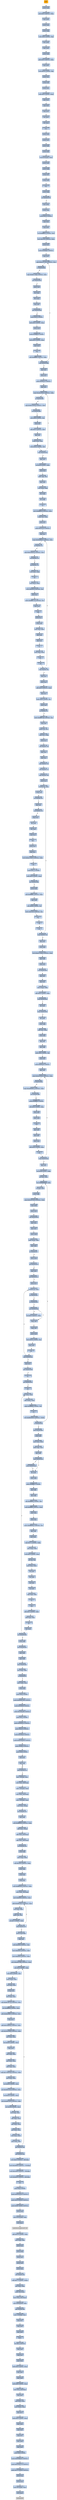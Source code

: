 digraph G {
node[shape=rectangle,style=filled,fillcolor=lightsteelblue,color=lightsteelblue]
bgcolor="transparent"
a0x00561639clc_[label="start\nclc ",fillcolor="orange",color="lightgrey"];
a0x0056163apushl_edx[label="0x0056163a\npushl %edx"];
a0x0056163bsubl_0x0UINT32_esp[label="0x0056163b\nsubl $0x0<UINT32>, %esp"];
a0x00561641popl_edx[label="0x00561641\npopl %edx"];
a0x00561642pushl_eax[label="0x00561642\npushl %eax"];
a0x00561643pushl_ebp[label="0x00561643\npushl %ebp"];
a0x00561644subw_0x0UINT8_bp[label="0x00561644\nsubw $0x0<UINT8>, %bp"];
a0x00561648popl_ebp[label="0x00561648\npopl %ebp"];
a0x00561649popl_eax[label="0x00561649\npopl %eax"];
a0x0056164apushl_ebx[label="0x0056164a\npushl %ebx"];
a0x0056164baddl_0x0UINT32_eax[label="0x0056164b\naddl $0x0<UINT32>, %eax"];
a0x00561650popl_ebx[label="0x00561650\npopl %ebx"];
a0x00561651rolw_0x30UINT8_bp[label="0x00561651\nrolw $0x30<UINT8>, %bp"];
a0x00561655pushl_ecx[label="0x00561655\npushl %ecx"];
a0x00561656pushl_edi[label="0x00561656\npushl %edi"];
a0x00561657pushl_ecx[label="0x00561657\npushl %ecx"];
a0x00561658addl_0x0UINT8_esp[label="0x00561658\naddl $0x0<UINT8>, %esp"];
a0x0056165bpopl_ecx[label="0x0056165b\npopl %ecx"];
a0x0056165cpopl_edi[label="0x0056165c\npopl %edi"];
a0x0056165dpopl_ecx[label="0x0056165d\npopl %ecx"];
a0x0056165eincl_ecx[label="0x0056165e\nincl %ecx"];
a0x0056165fdecl_ecx[label="0x0056165f\ndecl %ecx"];
a0x00561660cmc_[label="0x00561660\ncmc "];
a0x00561661pushl_eax[label="0x00561661\npushl %eax"];
a0x00561662pushl_ecx[label="0x00561662\npushl %ecx"];
a0x00561663pushl_edx[label="0x00561663\npushl %edx"];
a0x00561664pushl_ebx[label="0x00561664\npushl %ebx"];
a0x00561665leal_0x10esp__eax[label="0x00561665\nleal 0x10(%esp), %eax"];
a0x00561669pushl_eax[label="0x00561669\npushl %eax"];
a0x0056166apushl_ebp[label="0x0056166a\npushl %ebp"];
a0x0056166bpushl_esi[label="0x0056166b\npushl %esi"];
a0x0056166cpushl_edi[label="0x0056166c\npushl %edi"];
a0x0056166dcmc_[label="0x0056166d\ncmc "];
a0x0056166epushl_ebp[label="0x0056166e\npushl %ebp"];
a0x0056166fjle_0x00561676[label="0x0056166f\njle 0x00561676"];
a0x00561676popl_ebp[label="0x00561676\npopl %ebp"];
a0x00561677pushl_edi[label="0x00561677\npushl %edi"];
a0x00561678pushl_0x32UINT8[label="0x00561678\npushl $0x32<UINT8>"];
a0x0056167apopl_edi[label="0x0056167a\npopl %edi"];
a0x0056167bpopl_edi[label="0x0056167b\npopl %edi"];
a0x0056167crorl_0xffffffc0UINT8_esi[label="0x0056167c\nrorl $0xffffffc0<UINT8>, %esi"];
a0x0056167fmovl_0x140UINT32_ecx[label="0x0056167f\nmovl $0x140<UINT32>, %ecx"];
a0x00561684pushl_ecx[label="0x00561684\npushl %ecx"];
a0x00561685pushl_0xb6f9dUINT32[label="0x00561685\npushl $0xb6f9d<UINT32>"];
a0x0056168apopl_ecx[label="0x0056168a\npopl %ecx"];
a0x0056168bcmpl_0xbc2e7104UINT32_ecx[label="0x0056168b\ncmpl $0xbc2e7104<UINT32>, %ecx"];
a0x00561691je_0x0056169b[label="0x00561691\nje 0x0056169b"];
a0x00561693cmpl_0xbfe1146bUINT32_ecx[label="0x00561693\ncmpl $0xbfe1146b<UINT32>, %ecx"];
a0x00561699jne_0x0056169c[label="0x00561699\njne 0x0056169c"];
a0x0056169cpushl_edi[label="0x0056169c\npushl %edi"];
a0x0056169dincl_esp[label="0x0056169d\nincl %esp"];
a0x0056169edecl_esp[label="0x0056169e\ndecl %esp"];
a0x0056169fpopl_edi[label="0x0056169f\npopl %edi"];
a0x005616a0jno_0x005616a9[label="0x005616a0\njno 0x005616a9"];
a0x005616a9pushl_0x32UINT8[label="0x005616a9\npushl $0x32<UINT8>"];
a0x005616abaddl_0x4UINT8_esp[label="0x005616ab\naddl $0x4<UINT8>, %esp"];
a0x005616aepushl_eax[label="0x005616ae\npushl %eax"];
a0x005616afpushl_0xffffffc0UINT8[label="0x005616af\npushl $0xffffffc0<UINT8>"];
a0x005616b1addl_0x4UINT8_esp[label="0x005616b1\naddl $0x4<UINT8>, %esp"];
a0x005616b4popl_eax[label="0x005616b4\npopl %eax"];
a0x005616b5cmc_[label="0x005616b5\ncmc "];
a0x005616b6andl_0xffffffffUINT32_eax[label="0x005616b6\nandl $0xffffffff<UINT32>, %eax"];
a0x005616bbloop_0x0056168b[label="0x005616bb\nloop 0x0056168b"];
a0x005616bdpopl_ecx[label="0x005616bd\npopl %ecx"];
a0x005616bepushl_ecx[label="0x005616be\npushl %ecx"];
a0x005616bfpushl_0x892ecUINT32[label="0x005616bf\npushl $0x892ec<UINT32>"];
a0x005616c4popl_ecx[label="0x005616c4\npopl %ecx"];
a0x005616c5cmpl_0xa8a1902aUINT32_ebp[label="0x005616c5\ncmpl $0xa8a1902a<UINT32>, %ebp"];
a0x005616cbje_0x005616d5[label="0x005616cb\nje 0x005616d5"];
a0x005616cdcmpl_0x8b145928UINT32_edi[label="0x005616cd\ncmpl $0x8b145928<UINT32>, %edi"];
a0x005616d3jne_0x005616d6[label="0x005616d3\njne 0x005616d6"];
a0x005616d6xorw_0x0UINT8_cx[label="0x005616d6\nxorw $0x0<UINT8>, %cx"];
a0x005616dapushl_esi[label="0x005616da\npushl %esi"];
a0x005616dbaddl_0x0UINT32_edi[label="0x005616db\naddl $0x0<UINT32>, %edi"];
a0x005616e1popl_esi[label="0x005616e1\npopl %esi"];
a0x005616e2xchgl_esp_esp[label="0x005616e2\nxchgl %esp, %esp"];
a0x005616e4testb_0x3aUINT8_dh[label="0x005616e4\ntestb $0x3a<UINT8>, %dh"];
a0x005616e7loop_0x005616c5[label="0x005616e7\nloop 0x005616c5"];
a0x005616e9popl_ecx[label="0x005616e9\npopl %ecx"];
a0x005616easall_0x20INT8_edx[label="0x005616ea\nsall $0x20<INT8>, %edx"];
a0x005616edpushl_eax[label="0x005616ed\npushl %eax"];
a0x005616eeandw_bp_bp[label="0x005616ee\nandw %bp, %bp"];
a0x005616f1popl_eax[label="0x005616f1\npopl %eax"];
a0x005616f2testl_esp_esp[label="0x005616f2\ntestl %esp, %esp"];
a0x005616f4decl_ebp[label="0x005616f4\ndecl %ebp"];
a0x005616f5incl_ebp[label="0x005616f5\nincl %ebp"];
a0x005616f6cld_[label="0x005616f6\ncld "];
a0x005616f7movl_0xfffff91fUINT32_edx[label="0x005616f7\nmovl $0xfffff91f<UINT32>, %edx"];
a0x005616fcxchgl_esi_edx[label="0x005616fc\nxchgl %esi, %edx"];
a0x005616fepushl_ecx[label="0x005616fe\npushl %ecx"];
a0x005616ffpushl_0x42525UINT32[label="0x005616ff\npushl $0x42525<UINT32>"];
a0x00561704popl_ecx[label="0x00561704\npopl %ecx"];
a0x00561705cmpl_0x80dd8ee2UINT32_ecx[label="0x00561705\ncmpl $0x80dd8ee2<UINT32>, %ecx"];
a0x0056170bje_0x00561715[label="0x0056170b\nje 0x00561715"];
a0x0056170dcmpl_0xb23baf19UINT32_ecx[label="0x0056170d\ncmpl $0xb23baf19<UINT32>, %ecx"];
a0x00561713jne_0x00561716[label="0x00561713\njne 0x00561716"];
a0x00561716jg_0x0056171f[label="0x00561716\njg 0x0056171f"];
a0x0056171ftestl_edx_edx[label="0x0056171f\ntestl %edx, %edx"];
a0x00561721cld_[label="0x00561721\ncld "];
a0x00561722leal_ecx__ecx[label="0x00561722\nleal (%ecx), %ecx"];
a0x00561724testw_0x40c0UINT16_ax[label="0x00561724\ntestw $0x40c0<UINT16>, %ax"];
a0x00561728pushl_ecx[label="0x00561728\npushl %ecx"];
a0x00561729movw_0xffff811aUINT16_cx[label="0x00561729\nmovw $0xffff811a<UINT16>, %cx"];
a0x0056172dpopl_ecx[label="0x0056172d\npopl %ecx"];
a0x0056172enop_[label="0x0056172e\nnop "];
a0x0056172fpushl_ecx[label="0x0056172f\npushl %ecx"];
a0x00561730pushl_ebx[label="0x00561730\npushl %ebx"];
a0x00561731movl_esi_ebx[label="0x00561731\nmovl %esi, %ebx"];
a0x00561733popl_ebx[label="0x00561733\npopl %ebx"];
a0x00561734popl_ecx[label="0x00561734\npopl %ecx"];
a0x00561735clc_[label="0x00561735\nclc "];
a0x00561736testl_esp_esp[label="0x00561736\ntestl %esp, %esp"];
a0x00561738clc_[label="0x00561738\nclc "];
a0x00561739cld_[label="0x00561739\ncld "];
a0x0056173aloop_0x00561705[label="0x0056173a\nloop 0x00561705"];
a0x0056173cpopl_ecx[label="0x0056173c\npopl %ecx"];
a0x0056173dpushl_ecx[label="0x0056173d\npushl %ecx"];
a0x0056173eaddl_0x0UINT32_eax[label="0x0056173e\naddl $0x0<UINT32>, %eax"];
a0x00561743popl_ecx[label="0x00561743\npopl %ecx"];
a0x00561744subw_0x0UINT8_cx[label="0x00561744\nsubw $0x0<UINT8>, %cx"];
a0x00561748pushl_edi[label="0x00561748\npushl %edi"];
a0x00561749jp_0x0056174f[label="0x00561749\njp 0x0056174f"];
a0x0056174btestw_0xfffff749UINT16_ax[label="0x0056174b\ntestw $0xfffff749<UINT16>, %ax"];
a0x0056174fpopl_edi[label="0x0056174f\npopl %edi"];
a0x00561750testw_cx_cx[label="0x00561750\ntestw %cx, %cx"];
a0x00561753cmpl_esi_ebp[label="0x00561753\ncmpl %esi, %ebp"];
a0x00561755pushl_ecx[label="0x00561755\npushl %ecx"];
a0x00561756call_0x005617c8[label="0x00561756\ncall 0x005617c8"];
a0x005617c8popl_ecx[label="0x005617c8\npopl %ecx"];
a0x005617c9popl_ecx[label="0x005617c9\npopl %ecx"];
a0x005617cajmp_0x005617ce[label="0x005617ca\njmp 0x005617ce"];
a0x005617cecall_0x005617cc[label="0x005617ce\ncall 0x005617cc"];
a0x005617ccjmp_0x005617d3[label="0x005617cc\njmp 0x005617d3"];
a0x005617d3pushl_ecx[label="0x005617d3\npushl %ecx"];
a0x005617d4movzbl_cl_ecx[label="0x005617d4\nmovzbl %cl, %ecx"];
a0x005617d7pushl_esi[label="0x005617d7\npushl %esi"];
a0x005617d8jns_0x005617e0[label="0x005617d8\njns 0x005617e0"];
a0x005617e0popl_esi[label="0x005617e0\npopl %esi"];
a0x005617e1jnp_0x005617eb[label="0x005617e1\njnp 0x005617eb"];
a0x005617ebpushl_ecx[label="0x005617eb\npushl %ecx"];
a0x005617ecincl_esi[label="0x005617ec\nincl %esi"];
a0x005617eddecl_esi[label="0x005617ed\ndecl %esi"];
a0x005617eepopl_ecx[label="0x005617ee\npopl %ecx"];
a0x005617efnop_[label="0x005617ef\nnop "];
a0x005617f0pushl_ecx[label="0x005617f0\npushl %ecx"];
a0x005617f1popl_ecx[label="0x005617f1\npopl %ecx"];
a0x005617f2testl_0x6a123287UINT32_edx[label="0x005617f2\ntestl $0x6a123287<UINT32>, %edx"];
a0x005617f8cld_[label="0x005617f8\ncld "];
a0x005617f9pushl_0x71UINT8[label="0x005617f9\npushl $0x71<UINT8>"];
a0x005617fbaddl_0x4UINT8_esp[label="0x005617fb\naddl $0x4<UINT8>, %esp"];
a0x005617fejns_0x00561806[label="0x005617fe\njns 0x00561806"];
a0x00561806pushl_edx[label="0x00561806\npushl %edx"];
a0x00561807andl_0xffffffffUINT32_eax[label="0x00561807\nandl $0xffffffff<UINT32>, %eax"];
a0x0056180cpopl_edx[label="0x0056180c\npopl %edx"];
a0x0056180drolw_0x60UINT8_si[label="0x0056180d\nrolw $0x60<UINT8>, %si"];
a0x00561811testw_0x51d2UINT16_ax[label="0x00561811\ntestw $0x51d2<UINT16>, %ax"];
a0x00561815cmc_[label="0x00561815\ncmc "];
a0x00561816cld_[label="0x00561816\ncld "];
a0x00561817clc_[label="0x00561817\nclc "];
a0x00561818loop_0x005617d4[label="0x00561818\nloop 0x005617d4"];
a0x0056181apopl_ecx[label="0x0056181a\npopl %ecx"];
a0x0056181bpushl_edx[label="0x0056181b\npushl %edx"];
a0x0056181ctestl_0xa07c5adaUINT32_eax[label="0x0056181c\ntestl $0xa07c5ada<UINT32>, %eax"];
a0x00561821popl_edx[label="0x00561821\npopl %edx"];
a0x00561822pushl_ecx[label="0x00561822\npushl %ecx"];
a0x00561823call_0x00561848[label="0x00561823\ncall 0x00561848"];
a0x00561848popl_ecx[label="0x00561848\npopl %ecx"];
a0x00561849popl_ecx[label="0x00561849\npopl %ecx"];
a0x0056184amovl_esp__ebp[label="0x0056184a\nmovl (%esp), %ebp"];
a0x0056184daddl_0x4UINT8_esp[label="0x0056184d\naddl $0x4<UINT8>, %esp"];
a0x00561850loop_0x00561863[label="0x00561850\nloop 0x00561863"];
a0x00561863incl_ecx[label="0x00561863\nincl %ecx"];
a0x00561864loop_0x00561894[label="0x00561864\nloop 0x00561894"];
a0x00561894incl_ecx[label="0x00561894\nincl %ecx"];
a0x00561895pushl_ebp[label="0x00561895\npushl %ebp"];
a0x00561896addl_esi_ebp[label="0x00561896\naddl %esi, %ebp"];
a0x00561898pushl_ebp[label="0x00561898\npushl %ebp"];
a0x00561899popl_esi[label="0x00561899\npopl %esi"];
a0x0056189apopl_ebp[label="0x0056189a\npopl %ebp"];
a0x0056189bsubb_0x0UINT8_bl[label="0x0056189b\nsubb $0x0<UINT8>, %bl"];
a0x0056189epushl_ecx[label="0x0056189e\npushl %ecx"];
a0x0056189fpushl_0x89344UINT32[label="0x0056189f\npushl $0x89344<UINT32>"];
a0x005618a4popl_ecx[label="0x005618a4\npopl %ecx"];
a0x005618a5cmpl_0xb4a3563aUINT32_eax[label="0x005618a5\ncmpl $0xb4a3563a<UINT32>, %eax"];
a0x005618abje_0x005618b5[label="0x005618ab\nje 0x005618b5"];
a0x005618adcmpl_0xad69e6b1UINT32_eax[label="0x005618ad\ncmpl $0xad69e6b1<UINT32>, %eax"];
a0x005618b3jne_0x005618b6[label="0x005618b3\njne 0x005618b6"];
a0x005618b6pushl_0xffffff82UINT8[label="0x005618b6\npushl $0xffffff82<UINT8>"];
a0x005618b8addl_0x4UINT8_esp[label="0x005618b8\naddl $0x4<UINT8>, %esp"];
a0x005618bbpushl_ebx[label="0x005618bb\npushl %ebx"];
a0x005618bcpushl_edx[label="0x005618bc\npushl %edx"];
a0x005618bdcltd_[label="0x005618bd\ncltd "];
a0x005618bepopl_edx[label="0x005618be\npopl %edx"];
a0x005618bfpopl_ebx[label="0x005618bf\npopl %ebx"];
a0x005618c0pushl_eax[label="0x005618c0\npushl %eax"];
a0x005618c1addl_0x4UINT8_esp[label="0x005618c1\naddl $0x4<UINT8>, %esp"];
a0x005618c4stc_[label="0x005618c4\nstc "];
a0x005618c5loop_0x005618a5[label="0x005618c5\nloop 0x005618a5"];
a0x005618c7popl_ecx[label="0x005618c7\npopl %ecx"];
a0x005618c8sall_0xa0INT8_ebp[label="0x005618c8\nsall $0xa0<INT8>, %ebp"];
a0x005618cborl_ecx_ecx[label="0x005618cb\norl %ecx, %ecx"];
a0x005618cdleal_0xfffffffffffff89f_ebx[label="0x005618cd\nleal 0xfffffffffffff89f, %ebx"];
a0x005618d3orl_edi_edi[label="0x005618d3\norl %edi, %edi"];
a0x005618d5pushl_ebp[label="0x005618d5\npushl %ebp"];
a0x005618d6cmpl_0x65c87e50UINT32_eax[label="0x005618d6\ncmpl $0x65c87e50<UINT32>, %eax"];
a0x005618dbpopl_ebp[label="0x005618db\npopl %ebp"];
a0x005618dcpushl_eax[label="0x005618dc\npushl %eax"];
a0x005618ddcall_0x00561907[label="0x005618dd\ncall 0x00561907"];
a0x00561907popl_eax[label="0x00561907\npopl %eax"];
a0x00561908popl_eax[label="0x00561908\npopl %eax"];
a0x00561909pushl_ebp[label="0x00561909\npushl %ebp"];
a0x0056190aaddl_esp__ebx[label="0x0056190a\naddl (%esp), %ebx"];
a0x0056190dpopl_ebp[label="0x0056190d\npopl %ebp"];
a0x0056190eje_0x00561917[label="0x0056190e\nje 0x00561917"];
a0x00561910pushl_edx[label="0x00561910\npushl %edx"];
a0x00561911jnl_0x00561916[label="0x00561911\njnl 0x00561916"];
a0x00561916popl_edx[label="0x00561916\npopl %edx"];
a0x00561917jnl_0x0056191e[label="0x00561917\njnl 0x0056191e"];
a0x0056191epushl_ecx[label="0x0056191e\npushl %ecx"];
a0x0056191fmovzbl_cl_ecx[label="0x0056191f\nmovzbl %cl, %ecx"];
a0x00561922jp_0x0056192c[label="0x00561922\njp 0x0056192c"];
a0x0056192cjo_0x00561936[label="0x0056192c\njo 0x00561936"];
a0x0056192ejae_0x00561936[label="0x0056192e\njae 0x00561936"];
a0x00561930orl_0x0UINT32_esp[label="0x00561930\norl $0x0<UINT32>, %esp"];
a0x00561936negb_dh[label="0x00561936\nnegb %dh"];
a0x00561938negb_dh[label="0x00561938\nnegb %dh"];
a0x0056193apushl_edx[label="0x0056193a\npushl %edx"];
a0x0056193brolw_0x50UINT8_ax[label="0x0056193b\nrolw $0x50<UINT8>, %ax"];
a0x0056193fpopl_edx[label="0x0056193f\npopl %edx"];
a0x00561940cld_[label="0x00561940\ncld "];
a0x00561941loop_0x0056191f[label="0x00561941\nloop 0x0056191f"];
a0x00561943popl_ecx[label="0x00561943\npopl %ecx"];
a0x00561944jbe_0x0056194d[label="0x00561944\njbe 0x0056194d"];
a0x0056194dstc_[label="0x0056194d\nstc "];
a0x0056194ejns_0x00561955[label="0x0056194e\njns 0x00561955"];
a0x00561955cld_[label="0x00561955\ncld "];
a0x00561956xorl_eax_eax[label="0x00561956\nxorl %eax, %eax"];
a0x00561958addl_ebx__eax[label="0x00561958\naddl (%ebx), %eax"];
a0x0056195acmpb_0xffffffd9UINT8_al[label="0x0056195a\ncmpb $0xffffffd9<UINT8>, %al"];
a0x0056195cstc_[label="0x0056195c\nstc "];
a0x0056195dtestl_0xff000000UINT32_ebx_[label="0x0056195d\ntestl $0xff000000<UINT32>, (%ebx)"];
a0x00561963je_0x005618cd[label="0x00561963\nje 0x005618cd"];
a0x00561969jmp_0x005619da[label="0x00561969\njmp 0x005619da"];
a0x005619dapushl_edx[label="0x005619da\npushl %edx"];
a0x005619dbmovl_ecx_edx[label="0x005619db\nmovl %ecx, %edx"];
a0x005619ddaddl_edx_eax[label="0x005619dd\naddl %edx, %eax"];
a0x005619dfpopl_edx[label="0x005619df\npopl %edx"];
a0x005619e0loop_0x00561a04[label="0x005619e0\nloop 0x00561a04"];
a0x00561a04incl_ecx[label="0x00561a04\nincl %ecx"];
a0x00561a05pushl_ebp[label="0x00561a05\npushl %ebp"];
a0x00561a06pushl_0xffffffe7UINT8[label="0x00561a06\npushl $0xffffffe7<UINT8>"];
a0x00561a08popl_ebp[label="0x00561a08\npopl %ebp"];
a0x00561a09popl_ebp[label="0x00561a09\npopl %ebp"];
a0x00561a0arolb_0xffffff90UINT8_bh[label="0x00561a0a\nrolb $0xffffff90<UINT8>, %bh"];
a0x00561a0dandl_0xffffffffUINT32_eax[label="0x00561a0d\nandl $0xffffffff<UINT32>, %eax"];
a0x00561a12pushl_eax[label="0x00561a12\npushl %eax"];
a0x00561a13pushl_eax[label="0x00561a13\npushl %eax"];
a0x00561a14movw_0xffffd09cUINT16_ax[label="0x00561a14\nmovw $0xffffd09c<UINT16>, %ax"];
a0x00561a18popl_eax[label="0x00561a18\npopl %eax"];
a0x00561a19popl_eax[label="0x00561a19\npopl %eax"];
a0x00561a1acmpl_0x71UINT8_ebp[label="0x00561a1a\ncmpl $0x71<UINT8>, %ebp"];
a0x00561a1dxorl_esi__eax[label="0x00561a1d\nxorl (%esi), %eax"];
a0x00561a1fsubl_0x0UINT8_esp[label="0x00561a1f\nsubl $0x0<UINT8>, %esp"];
a0x00561a22orb_al_al[label="0x00561a22\norb %al, %al"];
a0x00561a24movl_eax_esi_[label="0x00561a24\nmovl %eax, (%esi)"];
a0x00561a26incl_esi[label="0x00561a26\nincl %esi"];
a0x00561a27incl_esi[label="0x00561a27\nincl %esi"];
a0x00561a28incl_esi[label="0x00561a28\nincl %esi"];
a0x00561a29incl_esi[label="0x00561a29\nincl %esi"];
a0x00561a2acmpl_edx_eax[label="0x00561a2a\ncmpl %edx, %eax"];
a0x00561a2cstc_[label="0x00561a2c\nstc "];
a0x00561a2dnop_[label="0x00561a2d\nnop "];
a0x00561a2eaddl_0x1UINT8_ebx[label="0x00561a2e\naddl $0x1<UINT8>, %ebx"];
a0x00561a31andl_esp_esp[label="0x00561a31\nandl %esp, %esp"];
a0x00561a33cld_[label="0x00561a33\ncld "];
a0x00561a34decl_ecx[label="0x00561a34\ndecl %ecx"];
a0x00561a35jne_0x00561956[label="0x00561a35\njne 0x00561956"];
a0x005619e2jecxz_0x00561a04[label="0x005619e2\njecxz 0x00561a04"];
a0x00561a3bpushl_ebx[label="0x00561a3b\npushl %ebx"];
a0x00561a3ccall_0x00561b33[label="0x00561a3c\ncall 0x00561b33"];
a0x00561b33popl_ebx[label="0x00561b33\npopl %ebx"];
a0x00561b34popl_ebx[label="0x00561b34\npopl %ebx"];
a0x00561b35jmp_0x00561bac[label="0x00561b35\njmp 0x00561bac"];
a0x00561bacxorl_edx_edx[label="0x00561bac\nxorl %edx, %edx"];
a0x00561baeje_0x005610f2[label="0x00561bae\nje 0x005610f2"];
a0x005610f2movl_edx_eax[label="0x005610f2\nmovl %edx, %eax"];
a0x005610f4pushl_eax[label="0x005610f4\npushl %eax"];
a0x005610f5pushl_0x0UINT8[label="0x005610f5\npushl $0x0<UINT8>"];
a0x005610f7pushl_0x98465186UINT32[label="0x005610f7\npushl $0x98465186<UINT32>"];
a0x005610fcpushl_0x5d038UINT32[label="0x005610fc\npushl $0x5d038<UINT32>"];
a0x00561101pushl_0xc40a168UINT32[label="0x00561101\npushl $0xc40a168<UINT32>"];
a0x00561106pushl_0x1UINT8[label="0x00561106\npushl $0x1<UINT8>"];
a0x00561108pushl_0x40001cUINT32[label="0x00561108\npushl $0x40001c<UINT32>"];
a0x0056110dpushl_0xa23UINT32[label="0x0056110d\npushl $0xa23<UINT32>"];
a0x00561112pushl_0x5d034UINT32[label="0x00561112\npushl $0x5d034<UINT32>"];
a0x00561117pushl_0xab168c00UINT32[label="0x00561117\npushl $0xab168c00<UINT32>"];
a0x0056111cpushl_0xdb4UINT32[label="0x0056111c\npushl $0xdb4<UINT32>"];
a0x00561121pushl_0x8UINT8[label="0x00561121\npushl $0x8<UINT8>"];
a0x00561123popl_ecx[label="0x00561123\npopl %ecx"];
a0x00561124popl_eax[label="0x00561124\npopl %eax"];
a0x00561125loop_0x00561124[label="0x00561125\nloop 0x00561124"];
a0x00561127movl__4esp__eax[label="0x00561127\nmovl -4(%esp), %eax"];
a0x0056112bmovl_eax_0x8esp_[label="0x0056112b\nmovl %eax, 0x8(%esp)"];
a0x0056112fmovl__24esp__eax[label="0x0056112f\nmovl -24(%esp), %eax"];
a0x00561133movl_eax_0x4esp_[label="0x00561133\nmovl %eax, 0x4(%esp)"];
a0x00561137movl__32esp__eax[label="0x00561137\nmovl -32(%esp), %eax"];
a0x0056113bmovl_eax_esp_[label="0x0056113b\nmovl %eax, (%esp)"];
a0x0056113ecall_0x00561143[label="0x0056113e\ncall 0x00561143"];
a0x00561143popl_eax[label="0x00561143\npopl %eax"];
a0x00561144andl_0xfffff000UINT32_eax[label="0x00561144\nandl $0xfffff000<UINT32>, %eax"];
a0x00561149addl_eax_esp_[label="0x00561149\naddl %eax, (%esp)"];
a0x0056114caddl_eax_0x4esp_[label="0x0056114c\naddl %eax, 0x4(%esp)"];
a0x00561150addl_eax_0x8esp_[label="0x00561150\naddl %eax, 0x8(%esp)"];
a0x00561154call_0x0056116a[label="0x00561154\ncall 0x0056116a"];
a0x0056116apushl_ebp[label="0x0056116a\npushl %ebp"];
a0x0056116bmovl_esp_ebp[label="0x0056116b\nmovl %esp, %ebp"];
a0x0056116dsubl_0x200UINT32_esp[label="0x0056116d\nsubl $0x200<UINT32>, %esp"];
a0x00561173pushl_ebx[label="0x00561173\npushl %ebx"];
a0x00561174pushl_edi[label="0x00561174\npushl %edi"];
a0x00561175pushl_esi[label="0x00561175\npushl %esi"];
a0x00561176andl_0xffff0000UINT32_eax[label="0x00561176\nandl $0xffff0000<UINT32>, %eax"];
a0x0056117bmovl_eax__80ebp_[label="0x0056117b\nmovl %eax, -80(%ebp)"];
a0x0056117emovl_0x8000UINT32_ecx[label="0x0056117e\nmovl $0x8000<UINT32>, %ecx"];
a0x00561183addl_0xaf631837UINT32_eax[label="0x00561183\naddl $0xaf631837<UINT32>, %eax"];
a0x00561188xorl_eax_ebx[label="0x00561188\nxorl %eax, %ebx"];
a0x0056118aaddw_ax_bx[label="0x0056118a\naddw %ax, %bx"];
a0x0056118droll_0x7UINT8_ebx[label="0x0056118d\nroll $0x7<UINT8>, %ebx"];
a0x00561190loop_0x00561183[label="0x00561190\nloop 0x00561183"];
a0x00561192pushl_0x8ebp_[label="0x00561192\npushl 0x8(%ebp)"];
a0x00561195popl_esi[label="0x00561195\npopl %esi"];
a0x00561196addl_0xde00UINT32_esi[label="0x00561196\naddl $0xde00<UINT32>, %esi"];
a0x0056119cmovl_0xde00UINT32_edi[label="0x0056119c\nmovl $0xde00<UINT32>, %edi"];
a0x005611a1movl_0xde00UINT32_eax[label="0x005611a1\nmovl $0xde00<UINT32>, %eax"];
a0x005611a6movl_0xa3fa708eUINT32_edx[label="0x005611a6\nmovl $0xa3fa708e<UINT32>, %edx"];
a0x005611absubl_0x4UINT8_eax[label="0x005611ab\nsubl $0x4<UINT8>, %eax"];
a0x005611aesubl_0x4UINT8_esi[label="0x005611ae\nsubl $0x4<UINT8>, %esi"];
a0x005611b1movl_esi__ecx[label="0x005611b1\nmovl (%esi), %ecx"];
a0x005611b3xorl_eax_ecx[label="0x005611b3\nxorl %eax, %ecx"];
a0x005611b5bswap_ecx[label="0x005611b5\nbswap %ecx"];
a0x005611b7xorl_eax_ecx[label="0x005611b7\nxorl %eax, %ecx"];
a0x005611b9subl_0x6814b723UINT32_ecx[label="0x005611b9\nsubl $0x6814b723<UINT32>, %ecx"];
a0x005611bfrorl_0xffffffa9UINT8_ecx[label="0x005611bf\nrorl $0xffffffa9<UINT8>, %ecx"];
a0x005611c2addl_0xb8a5fb07UINT32_ecx[label="0x005611c2\naddl $0xb8a5fb07<UINT32>, %ecx"];
a0x005611c8negl_ecx[label="0x005611c8\nnegl %ecx"];
a0x005611caaddl_0x51fab3dcUINT32_ecx[label="0x005611ca\naddl $0x51fab3dc<UINT32>, %ecx"];
a0x005611d0subl_0x50a1d56eUINT32_edx[label="0x005611d0\nsubl $0x50a1d56e<UINT32>, %edx"];
a0x005611d6xorl_eax_ecx[label="0x005611d6\nxorl %eax, %ecx"];
a0x005611d8rorl_0x58UINT8_ecx[label="0x005611d8\nrorl $0x58<UINT8>, %ecx"];
a0x005611dbnegl_ecx[label="0x005611db\nnegl %ecx"];
a0x005611ddsubl_edx_ecx[label="0x005611dd\nsubl %edx, %ecx"];
a0x005611dfxorl_eax_ecx[label="0x005611df\nxorl %eax, %ecx"];
a0x005611e1subl_eax_ecx[label="0x005611e1\nsubl %eax, %ecx"];
a0x005611e3addl_0x72d4035dUINT32_edx[label="0x005611e3\naddl $0x72d4035d<UINT32>, %edx"];
a0x005611e9xorl_eax_ecx[label="0x005611e9\nxorl %eax, %ecx"];
a0x005611ebrorl_0x56UINT8_ecx[label="0x005611eb\nrorl $0x56<UINT8>, %ecx"];
a0x005611eexorl_0x3f02132cUINT32_ecx[label="0x005611ee\nxorl $0x3f02132c<UINT32>, %ecx"];
a0x005611f4roll_0x34UINT8_ecx[label="0x005611f4\nroll $0x34<UINT8>, %ecx"];
a0x005611f7subl_0xa8fc3a20UINT32_edx[label="0x005611f7\nsubl $0xa8fc3a20<UINT32>, %edx"];
a0x005611fdrorl_0x58UINT8_ecx[label="0x005611fd\nrorl $0x58<UINT8>, %ecx"];
a0x00561200xorl_eax_ecx[label="0x00561200\nxorl %eax, %ecx"];
a0x00561202subl_edx_ecx[label="0x00561202\nsubl %edx, %ecx"];
a0x00561204xorl_edx_ecx[label="0x00561204\nxorl %edx, %ecx"];
a0x00561206xorl_eax_ecx[label="0x00561206\nxorl %eax, %ecx"];
a0x00561208movl_ecx_esi_[label="0x00561208\nmovl %ecx, (%esi)"];
a0x0056120atestl_eax_eax[label="0x0056120a\ntestl %eax, %eax"];
a0x0056120cjne_0x005611ab[label="0x0056120c\njne 0x005611ab"];
a0x00561212call_0x005615a0[label="0x00561212\ncall 0x005615a0"];
a0x005615a0movl_0x0UINT32__68ebp_[label="0x005615a0\nmovl $0x0<UINT32>, -68(%ebp)"];
a0x005615a7movl_0x5f000UINT32__72ebp_[label="0x005615a7\nmovl $0x5f000<UINT32>, -72(%ebp)"];
a0x005615aemovl_0x1639UINT32__76ebp_[label="0x005615ae\nmovl $0x1639<UINT32>, -76(%ebp)"];
a0x005615b5movl_0xde00UINT32__84ebp_[label="0x005615b5\nmovl $0xde00<UINT32>, -84(%ebp)"];
a0x005615bcret[label="0x005615bc\nret"];
a0x00561217pushl_0x0UINT8[label="0x00561217\npushl $0x0<UINT8>"];
a0x00561219pushl_0x6c6c642eUINT32[label="0x00561219\npushl $0x6c6c642e<UINT32>"];
a0x0056121epushl_0x32336c65UINT32[label="0x0056121e\npushl $0x32336c65<UINT32>"];
a0x00561223pushl_0x6e72656bUINT32[label="0x00561223\npushl $0x6e72656b<UINT32>"];
a0x00561228pushl_esp[label="0x00561228\npushl %esp"];
a0x00561229movl_0x10ebp__eax[label="0x00561229\nmovl 0x10(%ebp), %eax"];
a0x0056122ccall_eax_[label="0x0056122c\ncall (%eax)"];
LoadLibraryA_kernel32_dll[label="LoadLibraryA@kernel32.dll",fillcolor="lightgrey",color="lightgrey"];
a0x0056122eaddl_0x10UINT8_esp[label="0x0056122e\naddl $0x10<UINT8>, %esp"];
a0x00561231movl_eax_edi[label="0x00561231\nmovl %eax, %edi"];
a0x00561233pushl_eax[label="0x00561233\npushl %eax"];
a0x00561234pushl_ebp[label="0x00561234\npushl %ebp"];
a0x00561235pushl_esi[label="0x00561235\npushl %esi"];
a0x00561236pushl_edi[label="0x00561236\npushl %edi"];
a0x00561237pushl_ebx[label="0x00561237\npushl %ebx"];
a0x00561238call_0x0056123d[label="0x00561238\ncall 0x0056123d"];
a0x0056123daddl_0x17UINT8_esp_[label="0x0056123d\naddl $0x17<UINT8>, (%esp)"];
a0x00561241xorl_eax_eax[label="0x00561241\nxorl %eax, %eax"];
a0x00561243pushl_fs_eax_[label="0x00561243\npushl %fs:(%eax)"];
a0x00561246movl_esp_fs_eax_[label="0x00561246\nmovl %esp, %fs:(%eax)"];
a0x00561249movl_0x00000000_eax[label="0x00561249\nmovl 0x00000000, %eax"];
a0x0056124fjmp_0x00561596[label="0x0056124f\njmp 0x00561596"];
a0x00561596movl__12ebp__ecx[label="0x00561596\nmovl -12(%ebp), %ecx"];
a0x00561599popl_esi[label="0x00561599\npopl %esi"];
a0x0056159apopl_edi[label="0x0056159a\npopl %edi"];
a0x0056159bpopl_ebx[label="0x0056159b\npopl %ebx"];
a0x0056159cleave_[label="0x0056159c\nleave "];
a0x0056159dret_0xcUINT16[label="0x0056159d\nret $0xc<UINT16>"];
a0x00561159popl_edi[label="0x00561159\npopl %edi"];
a0x0056115apopl_esi[label="0x0056115a\npopl %esi"];
a0x0056115bpopl_ebp[label="0x0056115b\npopl %ebp"];
a0x0056115caddl_0x4UINT8_esp[label="0x0056115c\naddl $0x4<UINT8>, %esp"];
a0x0056115fpopl_ebx[label="0x0056115f\npopl %ebx"];
a0x00561160popl_edx[label="0x00561160\npopl %edx"];
a0x00561161addl_0x8UINT8_esp[label="0x00561161\naddl $0x8<UINT8>, %esp"];
a0x00561164movl_ecx_0x4esp_[label="0x00561164\nmovl %ecx, 0x4(%esp)"];
a0x00561168jmp_eax[label="0x00561168\njmp %eax"];
a0x00561254movl_fs_0_ecx[label="0x00561254\nmovl %fs:0, %ecx"];
a0x0056125bmovl_ecx__esp[label="0x0056125b\nmovl (%ecx), %esp"];
a0x0056125dpopl_fs_0[label="0x0056125d\npopl %fs:0"];
a0x00561264addl_0x4UINT8_esp[label="0x00561264\naddl $0x4<UINT8>, %esp"];
a0x00561267popl_ebx[label="0x00561267\npopl %ebx"];
a0x00561268popl_edi[label="0x00561268\npopl %edi"];
a0x00561269popl_esi[label="0x00561269\npopl %esi"];
a0x0056126apopl_ebp[label="0x0056126a\npopl %ebp"];
a0x0056126bpopl_eax[label="0x0056126b\npopl %eax"];
a0x0056126cpushl_0x0UINT8[label="0x0056126c\npushl $0x0<UINT8>"];
a0x0056126epushl_0x636f6c6cUINT32[label="0x0056126e\npushl $0x636f6c6c<UINT32>"];
a0x00561273pushl_0x416c6175UINT32[label="0x00561273\npushl $0x416c6175<UINT32>"];
a0x00561278pushl_0x74726956UINT32[label="0x00561278\npushl $0x74726956<UINT32>"];
a0x0056127dpushl_esp[label="0x0056127d\npushl %esp"];
a0x0056127epushl_eax[label="0x0056127e\npushl %eax"];
a0x0056127fmovl_0xcebp__eax[label="0x0056127f\nmovl 0xc(%ebp), %eax"];
a0x00561282call_eax_[label="0x00561282\ncall (%eax)"];
a0x00000000[label="0x00000000",fillcolor="lightgrey",color="lightgrey"];
a0x00561639clc_ -> a0x0056163apushl_edx [color="#000000"];
a0x0056163apushl_edx -> a0x0056163bsubl_0x0UINT32_esp [color="#000000"];
a0x0056163bsubl_0x0UINT32_esp -> a0x00561641popl_edx [color="#000000"];
a0x00561641popl_edx -> a0x00561642pushl_eax [color="#000000"];
a0x00561642pushl_eax -> a0x00561643pushl_ebp [color="#000000"];
a0x00561643pushl_ebp -> a0x00561644subw_0x0UINT8_bp [color="#000000"];
a0x00561644subw_0x0UINT8_bp -> a0x00561648popl_ebp [color="#000000"];
a0x00561648popl_ebp -> a0x00561649popl_eax [color="#000000"];
a0x00561649popl_eax -> a0x0056164apushl_ebx [color="#000000"];
a0x0056164apushl_ebx -> a0x0056164baddl_0x0UINT32_eax [color="#000000"];
a0x0056164baddl_0x0UINT32_eax -> a0x00561650popl_ebx [color="#000000"];
a0x00561650popl_ebx -> a0x00561651rolw_0x30UINT8_bp [color="#000000"];
a0x00561651rolw_0x30UINT8_bp -> a0x00561655pushl_ecx [color="#000000"];
a0x00561655pushl_ecx -> a0x00561656pushl_edi [color="#000000"];
a0x00561656pushl_edi -> a0x00561657pushl_ecx [color="#000000"];
a0x00561657pushl_ecx -> a0x00561658addl_0x0UINT8_esp [color="#000000"];
a0x00561658addl_0x0UINT8_esp -> a0x0056165bpopl_ecx [color="#000000"];
a0x0056165bpopl_ecx -> a0x0056165cpopl_edi [color="#000000"];
a0x0056165cpopl_edi -> a0x0056165dpopl_ecx [color="#000000"];
a0x0056165dpopl_ecx -> a0x0056165eincl_ecx [color="#000000"];
a0x0056165eincl_ecx -> a0x0056165fdecl_ecx [color="#000000"];
a0x0056165fdecl_ecx -> a0x00561660cmc_ [color="#000000"];
a0x00561660cmc_ -> a0x00561661pushl_eax [color="#000000"];
a0x00561661pushl_eax -> a0x00561662pushl_ecx [color="#000000"];
a0x00561662pushl_ecx -> a0x00561663pushl_edx [color="#000000"];
a0x00561663pushl_edx -> a0x00561664pushl_ebx [color="#000000"];
a0x00561664pushl_ebx -> a0x00561665leal_0x10esp__eax [color="#000000"];
a0x00561665leal_0x10esp__eax -> a0x00561669pushl_eax [color="#000000"];
a0x00561669pushl_eax -> a0x0056166apushl_ebp [color="#000000"];
a0x0056166apushl_ebp -> a0x0056166bpushl_esi [color="#000000"];
a0x0056166bpushl_esi -> a0x0056166cpushl_edi [color="#000000"];
a0x0056166cpushl_edi -> a0x0056166dcmc_ [color="#000000"];
a0x0056166dcmc_ -> a0x0056166epushl_ebp [color="#000000"];
a0x0056166epushl_ebp -> a0x0056166fjle_0x00561676 [color="#000000"];
a0x0056166fjle_0x00561676 -> a0x00561676popl_ebp [color="#000000",label="T"];
a0x00561676popl_ebp -> a0x00561677pushl_edi [color="#000000"];
a0x00561677pushl_edi -> a0x00561678pushl_0x32UINT8 [color="#000000"];
a0x00561678pushl_0x32UINT8 -> a0x0056167apopl_edi [color="#000000"];
a0x0056167apopl_edi -> a0x0056167bpopl_edi [color="#000000"];
a0x0056167bpopl_edi -> a0x0056167crorl_0xffffffc0UINT8_esi [color="#000000"];
a0x0056167crorl_0xffffffc0UINT8_esi -> a0x0056167fmovl_0x140UINT32_ecx [color="#000000"];
a0x0056167fmovl_0x140UINT32_ecx -> a0x00561684pushl_ecx [color="#000000"];
a0x00561684pushl_ecx -> a0x00561685pushl_0xb6f9dUINT32 [color="#000000"];
a0x00561685pushl_0xb6f9dUINT32 -> a0x0056168apopl_ecx [color="#000000"];
a0x0056168apopl_ecx -> a0x0056168bcmpl_0xbc2e7104UINT32_ecx [color="#000000"];
a0x0056168bcmpl_0xbc2e7104UINT32_ecx -> a0x00561691je_0x0056169b [color="#000000"];
a0x00561691je_0x0056169b -> a0x00561693cmpl_0xbfe1146bUINT32_ecx [color="#000000",label="F"];
a0x00561693cmpl_0xbfe1146bUINT32_ecx -> a0x00561699jne_0x0056169c [color="#000000"];
a0x00561699jne_0x0056169c -> a0x0056169cpushl_edi [color="#000000",label="T"];
a0x0056169cpushl_edi -> a0x0056169dincl_esp [color="#000000"];
a0x0056169dincl_esp -> a0x0056169edecl_esp [color="#000000"];
a0x0056169edecl_esp -> a0x0056169fpopl_edi [color="#000000"];
a0x0056169fpopl_edi -> a0x005616a0jno_0x005616a9 [color="#000000"];
a0x005616a0jno_0x005616a9 -> a0x005616a9pushl_0x32UINT8 [color="#000000",label="T"];
a0x005616a9pushl_0x32UINT8 -> a0x005616abaddl_0x4UINT8_esp [color="#000000"];
a0x005616abaddl_0x4UINT8_esp -> a0x005616aepushl_eax [color="#000000"];
a0x005616aepushl_eax -> a0x005616afpushl_0xffffffc0UINT8 [color="#000000"];
a0x005616afpushl_0xffffffc0UINT8 -> a0x005616b1addl_0x4UINT8_esp [color="#000000"];
a0x005616b1addl_0x4UINT8_esp -> a0x005616b4popl_eax [color="#000000"];
a0x005616b4popl_eax -> a0x005616b5cmc_ [color="#000000"];
a0x005616b5cmc_ -> a0x005616b6andl_0xffffffffUINT32_eax [color="#000000"];
a0x005616b6andl_0xffffffffUINT32_eax -> a0x005616bbloop_0x0056168b [color="#000000"];
a0x005616bbloop_0x0056168b -> a0x0056168bcmpl_0xbc2e7104UINT32_ecx [color="#000000",label="T"];
a0x005616bbloop_0x0056168b -> a0x005616bdpopl_ecx [color="#000000",label="F"];
a0x005616bdpopl_ecx -> a0x005616bepushl_ecx [color="#000000"];
a0x005616bepushl_ecx -> a0x005616bfpushl_0x892ecUINT32 [color="#000000"];
a0x005616bfpushl_0x892ecUINT32 -> a0x005616c4popl_ecx [color="#000000"];
a0x005616c4popl_ecx -> a0x005616c5cmpl_0xa8a1902aUINT32_ebp [color="#000000"];
a0x005616c5cmpl_0xa8a1902aUINT32_ebp -> a0x005616cbje_0x005616d5 [color="#000000"];
a0x005616cbje_0x005616d5 -> a0x005616cdcmpl_0x8b145928UINT32_edi [color="#000000",label="F"];
a0x005616cdcmpl_0x8b145928UINT32_edi -> a0x005616d3jne_0x005616d6 [color="#000000"];
a0x005616d3jne_0x005616d6 -> a0x005616d6xorw_0x0UINT8_cx [color="#000000",label="T"];
a0x005616d6xorw_0x0UINT8_cx -> a0x005616dapushl_esi [color="#000000"];
a0x005616dapushl_esi -> a0x005616dbaddl_0x0UINT32_edi [color="#000000"];
a0x005616dbaddl_0x0UINT32_edi -> a0x005616e1popl_esi [color="#000000"];
a0x005616e1popl_esi -> a0x005616e2xchgl_esp_esp [color="#000000"];
a0x005616e2xchgl_esp_esp -> a0x005616e4testb_0x3aUINT8_dh [color="#000000"];
a0x005616e4testb_0x3aUINT8_dh -> a0x005616e7loop_0x005616c5 [color="#000000"];
a0x005616e7loop_0x005616c5 -> a0x005616c5cmpl_0xa8a1902aUINT32_ebp [color="#000000",label="T"];
a0x005616e7loop_0x005616c5 -> a0x005616e9popl_ecx [color="#000000",label="F"];
a0x005616e9popl_ecx -> a0x005616easall_0x20INT8_edx [color="#000000"];
a0x005616easall_0x20INT8_edx -> a0x005616edpushl_eax [color="#000000"];
a0x005616edpushl_eax -> a0x005616eeandw_bp_bp [color="#000000"];
a0x005616eeandw_bp_bp -> a0x005616f1popl_eax [color="#000000"];
a0x005616f1popl_eax -> a0x005616f2testl_esp_esp [color="#000000"];
a0x005616f2testl_esp_esp -> a0x005616f4decl_ebp [color="#000000"];
a0x005616f4decl_ebp -> a0x005616f5incl_ebp [color="#000000"];
a0x005616f5incl_ebp -> a0x005616f6cld_ [color="#000000"];
a0x005616f6cld_ -> a0x005616f7movl_0xfffff91fUINT32_edx [color="#000000"];
a0x005616f7movl_0xfffff91fUINT32_edx -> a0x005616fcxchgl_esi_edx [color="#000000"];
a0x005616fcxchgl_esi_edx -> a0x005616fepushl_ecx [color="#000000"];
a0x005616fepushl_ecx -> a0x005616ffpushl_0x42525UINT32 [color="#000000"];
a0x005616ffpushl_0x42525UINT32 -> a0x00561704popl_ecx [color="#000000"];
a0x00561704popl_ecx -> a0x00561705cmpl_0x80dd8ee2UINT32_ecx [color="#000000"];
a0x00561705cmpl_0x80dd8ee2UINT32_ecx -> a0x0056170bje_0x00561715 [color="#000000"];
a0x0056170bje_0x00561715 -> a0x0056170dcmpl_0xb23baf19UINT32_ecx [color="#000000",label="F"];
a0x0056170dcmpl_0xb23baf19UINT32_ecx -> a0x00561713jne_0x00561716 [color="#000000"];
a0x00561713jne_0x00561716 -> a0x00561716jg_0x0056171f [color="#000000",label="T"];
a0x00561716jg_0x0056171f -> a0x0056171ftestl_edx_edx [color="#000000",label="T"];
a0x0056171ftestl_edx_edx -> a0x00561721cld_ [color="#000000"];
a0x00561721cld_ -> a0x00561722leal_ecx__ecx [color="#000000"];
a0x00561722leal_ecx__ecx -> a0x00561724testw_0x40c0UINT16_ax [color="#000000"];
a0x00561724testw_0x40c0UINT16_ax -> a0x00561728pushl_ecx [color="#000000"];
a0x00561728pushl_ecx -> a0x00561729movw_0xffff811aUINT16_cx [color="#000000"];
a0x00561729movw_0xffff811aUINT16_cx -> a0x0056172dpopl_ecx [color="#000000"];
a0x0056172dpopl_ecx -> a0x0056172enop_ [color="#000000"];
a0x0056172enop_ -> a0x0056172fpushl_ecx [color="#000000"];
a0x0056172fpushl_ecx -> a0x00561730pushl_ebx [color="#000000"];
a0x00561730pushl_ebx -> a0x00561731movl_esi_ebx [color="#000000"];
a0x00561731movl_esi_ebx -> a0x00561733popl_ebx [color="#000000"];
a0x00561733popl_ebx -> a0x00561734popl_ecx [color="#000000"];
a0x00561734popl_ecx -> a0x00561735clc_ [color="#000000"];
a0x00561735clc_ -> a0x00561736testl_esp_esp [color="#000000"];
a0x00561736testl_esp_esp -> a0x00561738clc_ [color="#000000"];
a0x00561738clc_ -> a0x00561739cld_ [color="#000000"];
a0x00561739cld_ -> a0x0056173aloop_0x00561705 [color="#000000"];
a0x0056173aloop_0x00561705 -> a0x00561705cmpl_0x80dd8ee2UINT32_ecx [color="#000000",label="T"];
a0x0056173aloop_0x00561705 -> a0x0056173cpopl_ecx [color="#000000",label="F"];
a0x0056173cpopl_ecx -> a0x0056173dpushl_ecx [color="#000000"];
a0x0056173dpushl_ecx -> a0x0056173eaddl_0x0UINT32_eax [color="#000000"];
a0x0056173eaddl_0x0UINT32_eax -> a0x00561743popl_ecx [color="#000000"];
a0x00561743popl_ecx -> a0x00561744subw_0x0UINT8_cx [color="#000000"];
a0x00561744subw_0x0UINT8_cx -> a0x00561748pushl_edi [color="#000000"];
a0x00561748pushl_edi -> a0x00561749jp_0x0056174f [color="#000000"];
a0x00561749jp_0x0056174f -> a0x0056174btestw_0xfffff749UINT16_ax [color="#000000",label="F"];
a0x0056174btestw_0xfffff749UINT16_ax -> a0x0056174fpopl_edi [color="#000000"];
a0x0056174fpopl_edi -> a0x00561750testw_cx_cx [color="#000000"];
a0x00561750testw_cx_cx -> a0x00561753cmpl_esi_ebp [color="#000000"];
a0x00561753cmpl_esi_ebp -> a0x00561755pushl_ecx [color="#000000"];
a0x00561755pushl_ecx -> a0x00561756call_0x005617c8 [color="#000000"];
a0x00561756call_0x005617c8 -> a0x005617c8popl_ecx [color="#000000"];
a0x005617c8popl_ecx -> a0x005617c9popl_ecx [color="#000000"];
a0x005617c9popl_ecx -> a0x005617cajmp_0x005617ce [color="#000000"];
a0x005617cajmp_0x005617ce -> a0x005617cecall_0x005617cc [color="#000000"];
a0x005617cecall_0x005617cc -> a0x005617ccjmp_0x005617d3 [color="#000000"];
a0x005617ccjmp_0x005617d3 -> a0x005617d3pushl_ecx [color="#000000"];
a0x005617d3pushl_ecx -> a0x005617d4movzbl_cl_ecx [color="#000000"];
a0x005617d4movzbl_cl_ecx -> a0x005617d7pushl_esi [color="#000000"];
a0x005617d7pushl_esi -> a0x005617d8jns_0x005617e0 [color="#000000"];
a0x005617d8jns_0x005617e0 -> a0x005617e0popl_esi [color="#000000",label="T"];
a0x005617e0popl_esi -> a0x005617e1jnp_0x005617eb [color="#000000"];
a0x005617e1jnp_0x005617eb -> a0x005617ebpushl_ecx [color="#000000",label="T"];
a0x005617ebpushl_ecx -> a0x005617ecincl_esi [color="#000000"];
a0x005617ecincl_esi -> a0x005617eddecl_esi [color="#000000"];
a0x005617eddecl_esi -> a0x005617eepopl_ecx [color="#000000"];
a0x005617eepopl_ecx -> a0x005617efnop_ [color="#000000"];
a0x005617efnop_ -> a0x005617f0pushl_ecx [color="#000000"];
a0x005617f0pushl_ecx -> a0x005617f1popl_ecx [color="#000000"];
a0x005617f1popl_ecx -> a0x005617f2testl_0x6a123287UINT32_edx [color="#000000"];
a0x005617f2testl_0x6a123287UINT32_edx -> a0x005617f8cld_ [color="#000000"];
a0x005617f8cld_ -> a0x005617f9pushl_0x71UINT8 [color="#000000"];
a0x005617f9pushl_0x71UINT8 -> a0x005617fbaddl_0x4UINT8_esp [color="#000000"];
a0x005617fbaddl_0x4UINT8_esp -> a0x005617fejns_0x00561806 [color="#000000"];
a0x005617fejns_0x00561806 -> a0x00561806pushl_edx [color="#000000",label="T"];
a0x00561806pushl_edx -> a0x00561807andl_0xffffffffUINT32_eax [color="#000000"];
a0x00561807andl_0xffffffffUINT32_eax -> a0x0056180cpopl_edx [color="#000000"];
a0x0056180cpopl_edx -> a0x0056180drolw_0x60UINT8_si [color="#000000"];
a0x0056180drolw_0x60UINT8_si -> a0x00561811testw_0x51d2UINT16_ax [color="#000000"];
a0x00561811testw_0x51d2UINT16_ax -> a0x00561815cmc_ [color="#000000"];
a0x00561815cmc_ -> a0x00561816cld_ [color="#000000"];
a0x00561816cld_ -> a0x00561817clc_ [color="#000000"];
a0x00561817clc_ -> a0x00561818loop_0x005617d4 [color="#000000"];
a0x00561818loop_0x005617d4 -> a0x005617d4movzbl_cl_ecx [color="#000000",label="T"];
a0x00561818loop_0x005617d4 -> a0x0056181apopl_ecx [color="#000000",label="F"];
a0x0056181apopl_ecx -> a0x0056181bpushl_edx [color="#000000"];
a0x0056181bpushl_edx -> a0x0056181ctestl_0xa07c5adaUINT32_eax [color="#000000"];
a0x0056181ctestl_0xa07c5adaUINT32_eax -> a0x00561821popl_edx [color="#000000"];
a0x00561821popl_edx -> a0x00561822pushl_ecx [color="#000000"];
a0x00561822pushl_ecx -> a0x00561823call_0x00561848 [color="#000000"];
a0x00561823call_0x00561848 -> a0x00561848popl_ecx [color="#000000"];
a0x00561848popl_ecx -> a0x00561849popl_ecx [color="#000000"];
a0x00561849popl_ecx -> a0x0056184amovl_esp__ebp [color="#000000"];
a0x0056184amovl_esp__ebp -> a0x0056184daddl_0x4UINT8_esp [color="#000000"];
a0x0056184daddl_0x4UINT8_esp -> a0x00561850loop_0x00561863 [color="#000000"];
a0x00561850loop_0x00561863 -> a0x00561863incl_ecx [color="#000000",label="T"];
a0x00561863incl_ecx -> a0x00561864loop_0x00561894 [color="#000000"];
a0x00561864loop_0x00561894 -> a0x00561894incl_ecx [color="#000000",label="T"];
a0x00561894incl_ecx -> a0x00561895pushl_ebp [color="#000000"];
a0x00561895pushl_ebp -> a0x00561896addl_esi_ebp [color="#000000"];
a0x00561896addl_esi_ebp -> a0x00561898pushl_ebp [color="#000000"];
a0x00561898pushl_ebp -> a0x00561899popl_esi [color="#000000"];
a0x00561899popl_esi -> a0x0056189apopl_ebp [color="#000000"];
a0x0056189apopl_ebp -> a0x0056189bsubb_0x0UINT8_bl [color="#000000"];
a0x0056189bsubb_0x0UINT8_bl -> a0x0056189epushl_ecx [color="#000000"];
a0x0056189epushl_ecx -> a0x0056189fpushl_0x89344UINT32 [color="#000000"];
a0x0056189fpushl_0x89344UINT32 -> a0x005618a4popl_ecx [color="#000000"];
a0x005618a4popl_ecx -> a0x005618a5cmpl_0xb4a3563aUINT32_eax [color="#000000"];
a0x005618a5cmpl_0xb4a3563aUINT32_eax -> a0x005618abje_0x005618b5 [color="#000000"];
a0x005618abje_0x005618b5 -> a0x005618adcmpl_0xad69e6b1UINT32_eax [color="#000000",label="F"];
a0x005618adcmpl_0xad69e6b1UINT32_eax -> a0x005618b3jne_0x005618b6 [color="#000000"];
a0x005618b3jne_0x005618b6 -> a0x005618b6pushl_0xffffff82UINT8 [color="#000000",label="T"];
a0x005618b6pushl_0xffffff82UINT8 -> a0x005618b8addl_0x4UINT8_esp [color="#000000"];
a0x005618b8addl_0x4UINT8_esp -> a0x005618bbpushl_ebx [color="#000000"];
a0x005618bbpushl_ebx -> a0x005618bcpushl_edx [color="#000000"];
a0x005618bcpushl_edx -> a0x005618bdcltd_ [color="#000000"];
a0x005618bdcltd_ -> a0x005618bepopl_edx [color="#000000"];
a0x005618bepopl_edx -> a0x005618bfpopl_ebx [color="#000000"];
a0x005618bfpopl_ebx -> a0x005618c0pushl_eax [color="#000000"];
a0x005618c0pushl_eax -> a0x005618c1addl_0x4UINT8_esp [color="#000000"];
a0x005618c1addl_0x4UINT8_esp -> a0x005618c4stc_ [color="#000000"];
a0x005618c4stc_ -> a0x005618c5loop_0x005618a5 [color="#000000"];
a0x005618c5loop_0x005618a5 -> a0x005618a5cmpl_0xb4a3563aUINT32_eax [color="#000000",label="T"];
a0x005618c5loop_0x005618a5 -> a0x005618c7popl_ecx [color="#000000",label="F"];
a0x005618c7popl_ecx -> a0x005618c8sall_0xa0INT8_ebp [color="#000000"];
a0x005618c8sall_0xa0INT8_ebp -> a0x005618cborl_ecx_ecx [color="#000000"];
a0x005618cborl_ecx_ecx -> a0x005618cdleal_0xfffffffffffff89f_ebx [color="#000000"];
a0x005618cdleal_0xfffffffffffff89f_ebx -> a0x005618d3orl_edi_edi [color="#000000"];
a0x005618d3orl_edi_edi -> a0x005618d5pushl_ebp [color="#000000"];
a0x005618d5pushl_ebp -> a0x005618d6cmpl_0x65c87e50UINT32_eax [color="#000000"];
a0x005618d6cmpl_0x65c87e50UINT32_eax -> a0x005618dbpopl_ebp [color="#000000"];
a0x005618dbpopl_ebp -> a0x005618dcpushl_eax [color="#000000"];
a0x005618dcpushl_eax -> a0x005618ddcall_0x00561907 [color="#000000"];
a0x005618ddcall_0x00561907 -> a0x00561907popl_eax [color="#000000"];
a0x00561907popl_eax -> a0x00561908popl_eax [color="#000000"];
a0x00561908popl_eax -> a0x00561909pushl_ebp [color="#000000"];
a0x00561909pushl_ebp -> a0x0056190aaddl_esp__ebx [color="#000000"];
a0x0056190aaddl_esp__ebx -> a0x0056190dpopl_ebp [color="#000000"];
a0x0056190dpopl_ebp -> a0x0056190eje_0x00561917 [color="#000000"];
a0x0056190eje_0x00561917 -> a0x00561910pushl_edx [color="#000000",label="F"];
a0x00561910pushl_edx -> a0x00561911jnl_0x00561916 [color="#000000"];
a0x00561911jnl_0x00561916 -> a0x00561916popl_edx [color="#000000",label="T"];
a0x00561916popl_edx -> a0x00561917jnl_0x0056191e [color="#000000"];
a0x00561917jnl_0x0056191e -> a0x0056191epushl_ecx [color="#000000",label="T"];
a0x0056191epushl_ecx -> a0x0056191fmovzbl_cl_ecx [color="#000000"];
a0x0056191fmovzbl_cl_ecx -> a0x00561922jp_0x0056192c [color="#000000"];
a0x00561922jp_0x0056192c -> a0x0056192cjo_0x00561936 [color="#000000",label="T"];
a0x0056192cjo_0x00561936 -> a0x0056192ejae_0x00561936 [color="#000000",label="F"];
a0x0056192ejae_0x00561936 -> a0x00561930orl_0x0UINT32_esp [color="#000000",label="F"];
a0x00561930orl_0x0UINT32_esp -> a0x00561936negb_dh [color="#000000"];
a0x00561936negb_dh -> a0x00561938negb_dh [color="#000000"];
a0x00561938negb_dh -> a0x0056193apushl_edx [color="#000000"];
a0x0056193apushl_edx -> a0x0056193brolw_0x50UINT8_ax [color="#000000"];
a0x0056193brolw_0x50UINT8_ax -> a0x0056193fpopl_edx [color="#000000"];
a0x0056193fpopl_edx -> a0x00561940cld_ [color="#000000"];
a0x00561940cld_ -> a0x00561941loop_0x0056191f [color="#000000"];
a0x00561941loop_0x0056191f -> a0x0056191fmovzbl_cl_ecx [color="#000000",label="T"];
a0x0056192ejae_0x00561936 -> a0x00561936negb_dh [color="#000000",label="T"];
a0x00561941loop_0x0056191f -> a0x00561943popl_ecx [color="#000000",label="F"];
a0x00561943popl_ecx -> a0x00561944jbe_0x0056194d [color="#000000"];
a0x00561944jbe_0x0056194d -> a0x0056194dstc_ [color="#000000",label="T"];
a0x0056194dstc_ -> a0x0056194ejns_0x00561955 [color="#000000"];
a0x0056194ejns_0x00561955 -> a0x00561955cld_ [color="#000000",label="T"];
a0x00561955cld_ -> a0x00561956xorl_eax_eax [color="#000000"];
a0x00561956xorl_eax_eax -> a0x00561958addl_ebx__eax [color="#000000"];
a0x00561958addl_ebx__eax -> a0x0056195acmpb_0xffffffd9UINT8_al [color="#000000"];
a0x0056195acmpb_0xffffffd9UINT8_al -> a0x0056195cstc_ [color="#000000"];
a0x0056195cstc_ -> a0x0056195dtestl_0xff000000UINT32_ebx_ [color="#000000"];
a0x0056195dtestl_0xff000000UINT32_ebx_ -> a0x00561963je_0x005618cd [color="#000000"];
a0x00561963je_0x005618cd -> a0x00561969jmp_0x005619da [color="#000000",label="F"];
a0x00561969jmp_0x005619da -> a0x005619dapushl_edx [color="#000000"];
a0x005619dapushl_edx -> a0x005619dbmovl_ecx_edx [color="#000000"];
a0x005619dbmovl_ecx_edx -> a0x005619ddaddl_edx_eax [color="#000000"];
a0x005619ddaddl_edx_eax -> a0x005619dfpopl_edx [color="#000000"];
a0x005619dfpopl_edx -> a0x005619e0loop_0x00561a04 [color="#000000"];
a0x005619e0loop_0x00561a04 -> a0x00561a04incl_ecx [color="#000000",label="T"];
a0x00561a04incl_ecx -> a0x00561a05pushl_ebp [color="#000000"];
a0x00561a05pushl_ebp -> a0x00561a06pushl_0xffffffe7UINT8 [color="#000000"];
a0x00561a06pushl_0xffffffe7UINT8 -> a0x00561a08popl_ebp [color="#000000"];
a0x00561a08popl_ebp -> a0x00561a09popl_ebp [color="#000000"];
a0x00561a09popl_ebp -> a0x00561a0arolb_0xffffff90UINT8_bh [color="#000000"];
a0x00561a0arolb_0xffffff90UINT8_bh -> a0x00561a0dandl_0xffffffffUINT32_eax [color="#000000"];
a0x00561a0dandl_0xffffffffUINT32_eax -> a0x00561a12pushl_eax [color="#000000"];
a0x00561a12pushl_eax -> a0x00561a13pushl_eax [color="#000000"];
a0x00561a13pushl_eax -> a0x00561a14movw_0xffffd09cUINT16_ax [color="#000000"];
a0x00561a14movw_0xffffd09cUINT16_ax -> a0x00561a18popl_eax [color="#000000"];
a0x00561a18popl_eax -> a0x00561a19popl_eax [color="#000000"];
a0x00561a19popl_eax -> a0x00561a1acmpl_0x71UINT8_ebp [color="#000000"];
a0x00561a1acmpl_0x71UINT8_ebp -> a0x00561a1dxorl_esi__eax [color="#000000"];
a0x00561a1dxorl_esi__eax -> a0x00561a1fsubl_0x0UINT8_esp [color="#000000"];
a0x00561a1fsubl_0x0UINT8_esp -> a0x00561a22orb_al_al [color="#000000"];
a0x00561a22orb_al_al -> a0x00561a24movl_eax_esi_ [color="#000000"];
a0x00561a24movl_eax_esi_ -> a0x00561a26incl_esi [color="#000000"];
a0x00561a26incl_esi -> a0x00561a27incl_esi [color="#000000"];
a0x00561a27incl_esi -> a0x00561a28incl_esi [color="#000000"];
a0x00561a28incl_esi -> a0x00561a29incl_esi [color="#000000"];
a0x00561a29incl_esi -> a0x00561a2acmpl_edx_eax [color="#000000"];
a0x00561a2acmpl_edx_eax -> a0x00561a2cstc_ [color="#000000"];
a0x00561a2cstc_ -> a0x00561a2dnop_ [color="#000000"];
a0x00561a2dnop_ -> a0x00561a2eaddl_0x1UINT8_ebx [color="#000000"];
a0x00561a2eaddl_0x1UINT8_ebx -> a0x00561a31andl_esp_esp [color="#000000"];
a0x00561a31andl_esp_esp -> a0x00561a33cld_ [color="#000000"];
a0x00561a33cld_ -> a0x00561a34decl_ecx [color="#000000"];
a0x00561a34decl_ecx -> a0x00561a35jne_0x00561956 [color="#000000"];
a0x00561a35jne_0x00561956 -> a0x00561956xorl_eax_eax [color="#000000",label="T"];
a0x00561963je_0x005618cd -> a0x005618cdleal_0xfffffffffffff89f_ebx [color="#000000",label="T"];
a0x005619e0loop_0x00561a04 -> a0x005619e2jecxz_0x00561a04 [color="#000000",label="F"];
a0x005619e2jecxz_0x00561a04 -> a0x00561a04incl_ecx [color="#000000",label="T"];
a0x00561a35jne_0x00561956 -> a0x00561a3bpushl_ebx [color="#000000",label="F"];
a0x00561a3bpushl_ebx -> a0x00561a3ccall_0x00561b33 [color="#000000"];
a0x00561a3ccall_0x00561b33 -> a0x00561b33popl_ebx [color="#000000"];
a0x00561b33popl_ebx -> a0x00561b34popl_ebx [color="#000000"];
a0x00561b34popl_ebx -> a0x00561b35jmp_0x00561bac [color="#000000"];
a0x00561b35jmp_0x00561bac -> a0x00561bacxorl_edx_edx [color="#000000"];
a0x00561bacxorl_edx_edx -> a0x00561baeje_0x005610f2 [color="#000000"];
a0x00561baeje_0x005610f2 -> a0x005610f2movl_edx_eax [color="#000000",label="T"];
a0x005610f2movl_edx_eax -> a0x005610f4pushl_eax [color="#000000"];
a0x005610f4pushl_eax -> a0x005610f5pushl_0x0UINT8 [color="#000000"];
a0x005610f5pushl_0x0UINT8 -> a0x005610f7pushl_0x98465186UINT32 [color="#000000"];
a0x005610f7pushl_0x98465186UINT32 -> a0x005610fcpushl_0x5d038UINT32 [color="#000000"];
a0x005610fcpushl_0x5d038UINT32 -> a0x00561101pushl_0xc40a168UINT32 [color="#000000"];
a0x00561101pushl_0xc40a168UINT32 -> a0x00561106pushl_0x1UINT8 [color="#000000"];
a0x00561106pushl_0x1UINT8 -> a0x00561108pushl_0x40001cUINT32 [color="#000000"];
a0x00561108pushl_0x40001cUINT32 -> a0x0056110dpushl_0xa23UINT32 [color="#000000"];
a0x0056110dpushl_0xa23UINT32 -> a0x00561112pushl_0x5d034UINT32 [color="#000000"];
a0x00561112pushl_0x5d034UINT32 -> a0x00561117pushl_0xab168c00UINT32 [color="#000000"];
a0x00561117pushl_0xab168c00UINT32 -> a0x0056111cpushl_0xdb4UINT32 [color="#000000"];
a0x0056111cpushl_0xdb4UINT32 -> a0x00561121pushl_0x8UINT8 [color="#000000"];
a0x00561121pushl_0x8UINT8 -> a0x00561123popl_ecx [color="#000000"];
a0x00561123popl_ecx -> a0x00561124popl_eax [color="#000000"];
a0x00561124popl_eax -> a0x00561125loop_0x00561124 [color="#000000"];
a0x00561125loop_0x00561124 -> a0x00561124popl_eax [color="#000000",label="T"];
a0x00561125loop_0x00561124 -> a0x00561127movl__4esp__eax [color="#000000",label="F"];
a0x00561127movl__4esp__eax -> a0x0056112bmovl_eax_0x8esp_ [color="#000000"];
a0x0056112bmovl_eax_0x8esp_ -> a0x0056112fmovl__24esp__eax [color="#000000"];
a0x0056112fmovl__24esp__eax -> a0x00561133movl_eax_0x4esp_ [color="#000000"];
a0x00561133movl_eax_0x4esp_ -> a0x00561137movl__32esp__eax [color="#000000"];
a0x00561137movl__32esp__eax -> a0x0056113bmovl_eax_esp_ [color="#000000"];
a0x0056113bmovl_eax_esp_ -> a0x0056113ecall_0x00561143 [color="#000000"];
a0x0056113ecall_0x00561143 -> a0x00561143popl_eax [color="#000000"];
a0x00561143popl_eax -> a0x00561144andl_0xfffff000UINT32_eax [color="#000000"];
a0x00561144andl_0xfffff000UINT32_eax -> a0x00561149addl_eax_esp_ [color="#000000"];
a0x00561149addl_eax_esp_ -> a0x0056114caddl_eax_0x4esp_ [color="#000000"];
a0x0056114caddl_eax_0x4esp_ -> a0x00561150addl_eax_0x8esp_ [color="#000000"];
a0x00561150addl_eax_0x8esp_ -> a0x00561154call_0x0056116a [color="#000000"];
a0x00561154call_0x0056116a -> a0x0056116apushl_ebp [color="#000000"];
a0x0056116apushl_ebp -> a0x0056116bmovl_esp_ebp [color="#000000"];
a0x0056116bmovl_esp_ebp -> a0x0056116dsubl_0x200UINT32_esp [color="#000000"];
a0x0056116dsubl_0x200UINT32_esp -> a0x00561173pushl_ebx [color="#000000"];
a0x00561173pushl_ebx -> a0x00561174pushl_edi [color="#000000"];
a0x00561174pushl_edi -> a0x00561175pushl_esi [color="#000000"];
a0x00561175pushl_esi -> a0x00561176andl_0xffff0000UINT32_eax [color="#000000"];
a0x00561176andl_0xffff0000UINT32_eax -> a0x0056117bmovl_eax__80ebp_ [color="#000000"];
a0x0056117bmovl_eax__80ebp_ -> a0x0056117emovl_0x8000UINT32_ecx [color="#000000"];
a0x0056117emovl_0x8000UINT32_ecx -> a0x00561183addl_0xaf631837UINT32_eax [color="#000000"];
a0x00561183addl_0xaf631837UINT32_eax -> a0x00561188xorl_eax_ebx [color="#000000"];
a0x00561188xorl_eax_ebx -> a0x0056118aaddw_ax_bx [color="#000000"];
a0x0056118aaddw_ax_bx -> a0x0056118droll_0x7UINT8_ebx [color="#000000"];
a0x0056118droll_0x7UINT8_ebx -> a0x00561190loop_0x00561183 [color="#000000"];
a0x00561190loop_0x00561183 -> a0x00561183addl_0xaf631837UINT32_eax [color="#000000",label="T"];
a0x00561190loop_0x00561183 -> a0x00561192pushl_0x8ebp_ [color="#000000",label="F"];
a0x00561192pushl_0x8ebp_ -> a0x00561195popl_esi [color="#000000"];
a0x00561195popl_esi -> a0x00561196addl_0xde00UINT32_esi [color="#000000"];
a0x00561196addl_0xde00UINT32_esi -> a0x0056119cmovl_0xde00UINT32_edi [color="#000000"];
a0x0056119cmovl_0xde00UINT32_edi -> a0x005611a1movl_0xde00UINT32_eax [color="#000000"];
a0x005611a1movl_0xde00UINT32_eax -> a0x005611a6movl_0xa3fa708eUINT32_edx [color="#000000"];
a0x005611a6movl_0xa3fa708eUINT32_edx -> a0x005611absubl_0x4UINT8_eax [color="#000000"];
a0x005611absubl_0x4UINT8_eax -> a0x005611aesubl_0x4UINT8_esi [color="#000000"];
a0x005611aesubl_0x4UINT8_esi -> a0x005611b1movl_esi__ecx [color="#000000"];
a0x005611b1movl_esi__ecx -> a0x005611b3xorl_eax_ecx [color="#000000"];
a0x005611b3xorl_eax_ecx -> a0x005611b5bswap_ecx [color="#000000"];
a0x005611b5bswap_ecx -> a0x005611b7xorl_eax_ecx [color="#000000"];
a0x005611b7xorl_eax_ecx -> a0x005611b9subl_0x6814b723UINT32_ecx [color="#000000"];
a0x005611b9subl_0x6814b723UINT32_ecx -> a0x005611bfrorl_0xffffffa9UINT8_ecx [color="#000000"];
a0x005611bfrorl_0xffffffa9UINT8_ecx -> a0x005611c2addl_0xb8a5fb07UINT32_ecx [color="#000000"];
a0x005611c2addl_0xb8a5fb07UINT32_ecx -> a0x005611c8negl_ecx [color="#000000"];
a0x005611c8negl_ecx -> a0x005611caaddl_0x51fab3dcUINT32_ecx [color="#000000"];
a0x005611caaddl_0x51fab3dcUINT32_ecx -> a0x005611d0subl_0x50a1d56eUINT32_edx [color="#000000"];
a0x005611d0subl_0x50a1d56eUINT32_edx -> a0x005611d6xorl_eax_ecx [color="#000000"];
a0x005611d6xorl_eax_ecx -> a0x005611d8rorl_0x58UINT8_ecx [color="#000000"];
a0x005611d8rorl_0x58UINT8_ecx -> a0x005611dbnegl_ecx [color="#000000"];
a0x005611dbnegl_ecx -> a0x005611ddsubl_edx_ecx [color="#000000"];
a0x005611ddsubl_edx_ecx -> a0x005611dfxorl_eax_ecx [color="#000000"];
a0x005611dfxorl_eax_ecx -> a0x005611e1subl_eax_ecx [color="#000000"];
a0x005611e1subl_eax_ecx -> a0x005611e3addl_0x72d4035dUINT32_edx [color="#000000"];
a0x005611e3addl_0x72d4035dUINT32_edx -> a0x005611e9xorl_eax_ecx [color="#000000"];
a0x005611e9xorl_eax_ecx -> a0x005611ebrorl_0x56UINT8_ecx [color="#000000"];
a0x005611ebrorl_0x56UINT8_ecx -> a0x005611eexorl_0x3f02132cUINT32_ecx [color="#000000"];
a0x005611eexorl_0x3f02132cUINT32_ecx -> a0x005611f4roll_0x34UINT8_ecx [color="#000000"];
a0x005611f4roll_0x34UINT8_ecx -> a0x005611f7subl_0xa8fc3a20UINT32_edx [color="#000000"];
a0x005611f7subl_0xa8fc3a20UINT32_edx -> a0x005611fdrorl_0x58UINT8_ecx [color="#000000"];
a0x005611fdrorl_0x58UINT8_ecx -> a0x00561200xorl_eax_ecx [color="#000000"];
a0x00561200xorl_eax_ecx -> a0x00561202subl_edx_ecx [color="#000000"];
a0x00561202subl_edx_ecx -> a0x00561204xorl_edx_ecx [color="#000000"];
a0x00561204xorl_edx_ecx -> a0x00561206xorl_eax_ecx [color="#000000"];
a0x00561206xorl_eax_ecx -> a0x00561208movl_ecx_esi_ [color="#000000"];
a0x00561208movl_ecx_esi_ -> a0x0056120atestl_eax_eax [color="#000000"];
a0x0056120atestl_eax_eax -> a0x0056120cjne_0x005611ab [color="#000000"];
a0x0056120cjne_0x005611ab -> a0x005611absubl_0x4UINT8_eax [color="#000000",label="T"];
a0x0056120cjne_0x005611ab -> a0x00561212call_0x005615a0 [color="#000000",label="F"];
a0x00561212call_0x005615a0 -> a0x005615a0movl_0x0UINT32__68ebp_ [color="#000000"];
a0x005615a0movl_0x0UINT32__68ebp_ -> a0x005615a7movl_0x5f000UINT32__72ebp_ [color="#000000"];
a0x005615a7movl_0x5f000UINT32__72ebp_ -> a0x005615aemovl_0x1639UINT32__76ebp_ [color="#000000"];
a0x005615aemovl_0x1639UINT32__76ebp_ -> a0x005615b5movl_0xde00UINT32__84ebp_ [color="#000000"];
a0x005615b5movl_0xde00UINT32__84ebp_ -> a0x005615bcret [color="#000000"];
a0x005615bcret -> a0x00561217pushl_0x0UINT8 [color="#000000"];
a0x00561217pushl_0x0UINT8 -> a0x00561219pushl_0x6c6c642eUINT32 [color="#000000"];
a0x00561219pushl_0x6c6c642eUINT32 -> a0x0056121epushl_0x32336c65UINT32 [color="#000000"];
a0x0056121epushl_0x32336c65UINT32 -> a0x00561223pushl_0x6e72656bUINT32 [color="#000000"];
a0x00561223pushl_0x6e72656bUINT32 -> a0x00561228pushl_esp [color="#000000"];
a0x00561228pushl_esp -> a0x00561229movl_0x10ebp__eax [color="#000000"];
a0x00561229movl_0x10ebp__eax -> a0x0056122ccall_eax_ [color="#000000"];
a0x0056122ccall_eax_ -> LoadLibraryA_kernel32_dll [color="#000000"];
LoadLibraryA_kernel32_dll -> a0x0056122eaddl_0x10UINT8_esp [color="#000000"];
a0x0056122eaddl_0x10UINT8_esp -> a0x00561231movl_eax_edi [color="#000000"];
a0x00561231movl_eax_edi -> a0x00561233pushl_eax [color="#000000"];
a0x00561233pushl_eax -> a0x00561234pushl_ebp [color="#000000"];
a0x00561234pushl_ebp -> a0x00561235pushl_esi [color="#000000"];
a0x00561235pushl_esi -> a0x00561236pushl_edi [color="#000000"];
a0x00561236pushl_edi -> a0x00561237pushl_ebx [color="#000000"];
a0x00561237pushl_ebx -> a0x00561238call_0x0056123d [color="#000000"];
a0x00561238call_0x0056123d -> a0x0056123daddl_0x17UINT8_esp_ [color="#000000"];
a0x0056123daddl_0x17UINT8_esp_ -> a0x00561241xorl_eax_eax [color="#000000"];
a0x00561241xorl_eax_eax -> a0x00561243pushl_fs_eax_ [color="#000000"];
a0x00561243pushl_fs_eax_ -> a0x00561246movl_esp_fs_eax_ [color="#000000"];
a0x00561246movl_esp_fs_eax_ -> a0x00561249movl_0x00000000_eax [color="#000000"];
a0x00561249movl_0x00000000_eax -> a0x0056124fjmp_0x00561596 [color="#000000"];
a0x0056124fjmp_0x00561596 -> a0x00561596movl__12ebp__ecx [color="#000000"];
a0x00561596movl__12ebp__ecx -> a0x00561599popl_esi [color="#000000"];
a0x00561599popl_esi -> a0x0056159apopl_edi [color="#000000"];
a0x0056159apopl_edi -> a0x0056159bpopl_ebx [color="#000000"];
a0x0056159bpopl_ebx -> a0x0056159cleave_ [color="#000000"];
a0x0056159cleave_ -> a0x0056159dret_0xcUINT16 [color="#000000"];
a0x0056159dret_0xcUINT16 -> a0x00561159popl_edi [color="#000000"];
a0x00561159popl_edi -> a0x0056115apopl_esi [color="#000000"];
a0x0056115apopl_esi -> a0x0056115bpopl_ebp [color="#000000"];
a0x0056115bpopl_ebp -> a0x0056115caddl_0x4UINT8_esp [color="#000000"];
a0x0056115caddl_0x4UINT8_esp -> a0x0056115fpopl_ebx [color="#000000"];
a0x0056115fpopl_ebx -> a0x00561160popl_edx [color="#000000"];
a0x00561160popl_edx -> a0x00561161addl_0x8UINT8_esp [color="#000000"];
a0x00561161addl_0x8UINT8_esp -> a0x00561164movl_ecx_0x4esp_ [color="#000000"];
a0x00561164movl_ecx_0x4esp_ -> a0x00561168jmp_eax [color="#000000"];
a0x00561168jmp_eax -> a0x00561254movl_fs_0_ecx [color="#000000"];
a0x00561254movl_fs_0_ecx -> a0x0056125bmovl_ecx__esp [color="#000000"];
a0x0056125bmovl_ecx__esp -> a0x0056125dpopl_fs_0 [color="#000000"];
a0x0056125dpopl_fs_0 -> a0x00561264addl_0x4UINT8_esp [color="#000000"];
a0x00561264addl_0x4UINT8_esp -> a0x00561267popl_ebx [color="#000000"];
a0x00561267popl_ebx -> a0x00561268popl_edi [color="#000000"];
a0x00561268popl_edi -> a0x00561269popl_esi [color="#000000"];
a0x00561269popl_esi -> a0x0056126apopl_ebp [color="#000000"];
a0x0056126apopl_ebp -> a0x0056126bpopl_eax [color="#000000"];
a0x0056126bpopl_eax -> a0x0056126cpushl_0x0UINT8 [color="#000000"];
a0x0056126cpushl_0x0UINT8 -> a0x0056126epushl_0x636f6c6cUINT32 [color="#000000"];
a0x0056126epushl_0x636f6c6cUINT32 -> a0x00561273pushl_0x416c6175UINT32 [color="#000000"];
a0x00561273pushl_0x416c6175UINT32 -> a0x00561278pushl_0x74726956UINT32 [color="#000000"];
a0x00561278pushl_0x74726956UINT32 -> a0x0056127dpushl_esp [color="#000000"];
a0x0056127dpushl_esp -> a0x0056127epushl_eax [color="#000000"];
a0x0056127epushl_eax -> a0x0056127fmovl_0xcebp__eax [color="#000000"];
a0x0056127fmovl_0xcebp__eax -> a0x00561282call_eax_ [color="#000000"];
a0x00561282call_eax_ -> a0x00000000 [color="#000000"];
}
